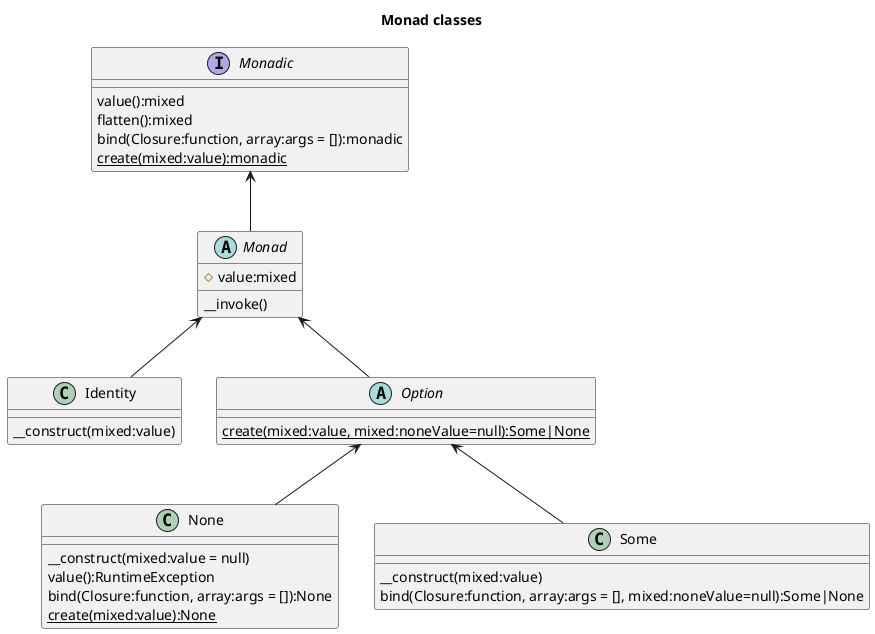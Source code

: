 @startuml
title Monad classes

interface Monadic {
    value():mixed
    flatten():mixed
    bind(Closure:function, array:args = []):monadic
    {static} create(mixed:value):monadic
}

abstract class Monad {
    #value:mixed
    __invoke()
}

class Identity {
    __construct(mixed:value)
}

abstract class Option {
    {static} create(mixed:value, mixed:noneValue=null):Some|None
}

class None {
    __construct(mixed:value = null)
    value():RuntimeException
    bind(Closure:function, array:args = []):None
    {static} create(mixed:value):None
}

class Some {
    __construct(mixed:value)
    bind(Closure:function, array:args = [], mixed:noneValue=null):Some|None
}

Monadic <-- Monad
Monad <-- Identity
Monad <-- Option
Option <-- None
Option <-- Some
@enduml